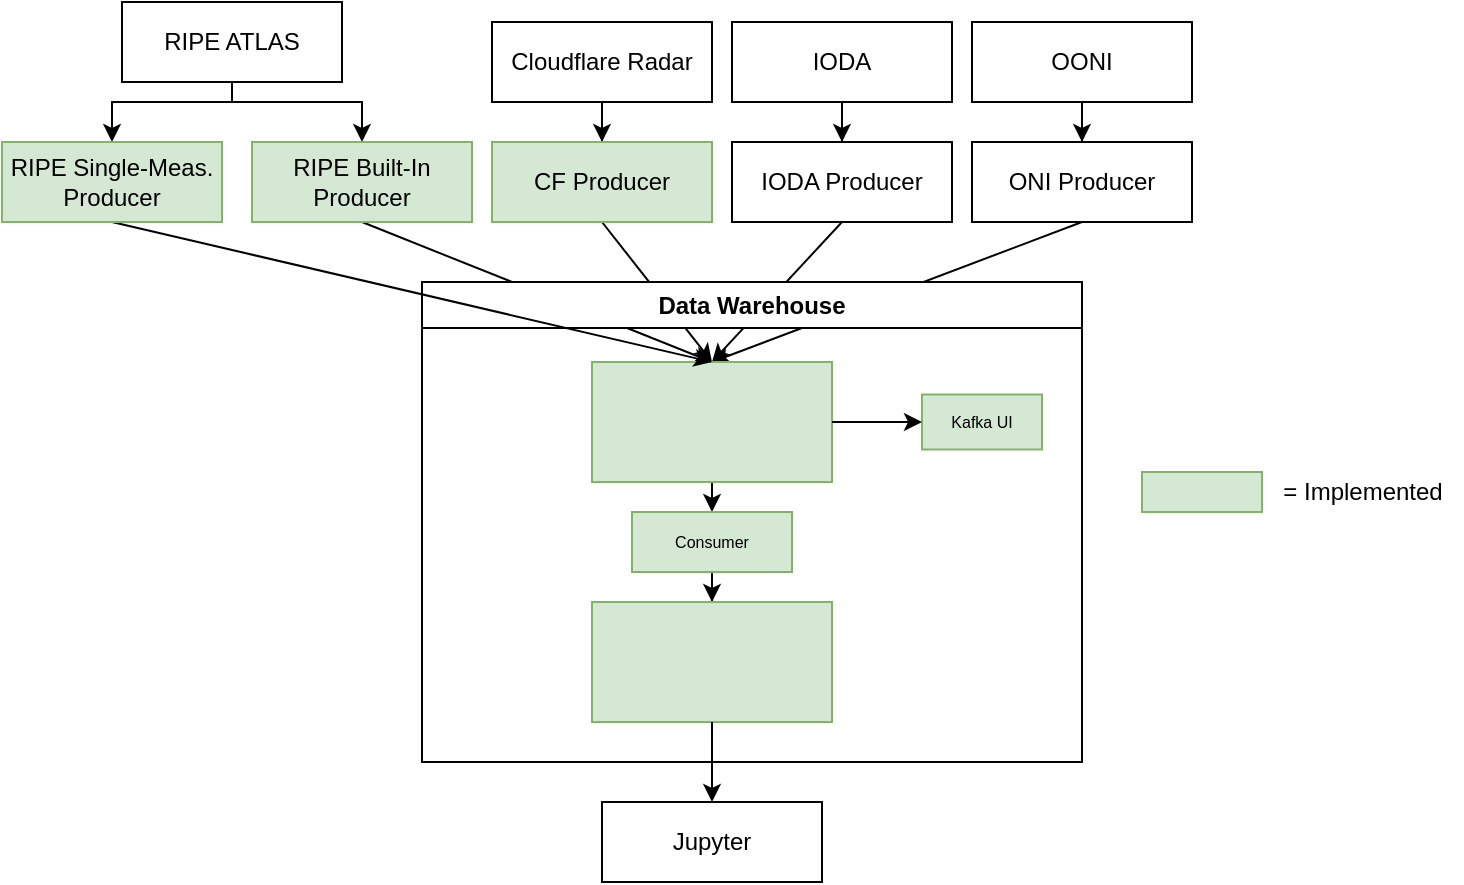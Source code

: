 <mxfile version="24.4.0" type="device">
  <diagram name="Seite-1" id="Ga2HK0S5XOBphtDbI6z4">
    <mxGraphModel dx="1587" dy="428" grid="1" gridSize="10" guides="1" tooltips="1" connect="1" arrows="1" fold="1" page="1" pageScale="1" pageWidth="827" pageHeight="1169" background="#ffffff" math="0" shadow="0">
      <root>
        <mxCell id="0" />
        <mxCell id="1" parent="0" />
        <mxCell id="ap5yewTeoCsCZs6nf5lp-1" value="" style="edgeStyle=orthogonalEdgeStyle;rounded=0;orthogonalLoop=1;jettySize=auto;html=1;" parent="1" source="ap5yewTeoCsCZs6nf5lp-2" target="ap5yewTeoCsCZs6nf5lp-10" edge="1">
          <mxGeometry relative="1" as="geometry">
            <Array as="points">
              <mxPoint x="15" y="180" />
              <mxPoint x="80" y="180" />
            </Array>
          </mxGeometry>
        </mxCell>
        <mxCell id="ap5yewTeoCsCZs6nf5lp-35" style="edgeStyle=orthogonalEdgeStyle;rounded=0;orthogonalLoop=1;jettySize=auto;html=1;exitX=0.5;exitY=1;exitDx=0;exitDy=0;entryX=0.5;entryY=0;entryDx=0;entryDy=0;" parent="1" source="ap5yewTeoCsCZs6nf5lp-2" target="ap5yewTeoCsCZs6nf5lp-33" edge="1">
          <mxGeometry relative="1" as="geometry">
            <Array as="points">
              <mxPoint x="15" y="180" />
              <mxPoint x="-45" y="180" />
            </Array>
          </mxGeometry>
        </mxCell>
        <mxCell id="ap5yewTeoCsCZs6nf5lp-2" value="RIPE ATLAS" style="rounded=0;whiteSpace=wrap;html=1;" parent="1" vertex="1">
          <mxGeometry x="-40" y="130" width="110" height="40" as="geometry" />
        </mxCell>
        <mxCell id="ap5yewTeoCsCZs6nf5lp-3" value="" style="edgeStyle=orthogonalEdgeStyle;rounded=0;orthogonalLoop=1;jettySize=auto;html=1;" parent="1" source="ap5yewTeoCsCZs6nf5lp-4" target="ap5yewTeoCsCZs6nf5lp-12" edge="1">
          <mxGeometry relative="1" as="geometry" />
        </mxCell>
        <mxCell id="ap5yewTeoCsCZs6nf5lp-4" value="Cloudflare Radar" style="rounded=0;whiteSpace=wrap;html=1;" parent="1" vertex="1">
          <mxGeometry x="145" y="140" width="110" height="40" as="geometry" />
        </mxCell>
        <mxCell id="ap5yewTeoCsCZs6nf5lp-5" value="" style="edgeStyle=orthogonalEdgeStyle;rounded=0;orthogonalLoop=1;jettySize=auto;html=1;" parent="1" source="ap5yewTeoCsCZs6nf5lp-6" target="ap5yewTeoCsCZs6nf5lp-14" edge="1">
          <mxGeometry relative="1" as="geometry" />
        </mxCell>
        <mxCell id="ap5yewTeoCsCZs6nf5lp-6" value="IODA" style="rounded=0;whiteSpace=wrap;html=1;" parent="1" vertex="1">
          <mxGeometry x="265" y="140" width="110" height="40" as="geometry" />
        </mxCell>
        <mxCell id="ap5yewTeoCsCZs6nf5lp-7" value="" style="edgeStyle=orthogonalEdgeStyle;rounded=0;orthogonalLoop=1;jettySize=auto;html=1;" parent="1" source="ap5yewTeoCsCZs6nf5lp-8" target="ap5yewTeoCsCZs6nf5lp-16" edge="1">
          <mxGeometry relative="1" as="geometry" />
        </mxCell>
        <mxCell id="ap5yewTeoCsCZs6nf5lp-8" value="OONI" style="rounded=0;whiteSpace=wrap;html=1;" parent="1" vertex="1">
          <mxGeometry x="385" y="140" width="110" height="40" as="geometry" />
        </mxCell>
        <mxCell id="ap5yewTeoCsCZs6nf5lp-9" style="rounded=0;orthogonalLoop=1;jettySize=auto;html=1;exitX=0.5;exitY=1;exitDx=0;exitDy=0;entryX=0.5;entryY=0;entryDx=0;entryDy=0;" parent="1" source="ap5yewTeoCsCZs6nf5lp-10" target="ap5yewTeoCsCZs6nf5lp-19" edge="1">
          <mxGeometry relative="1" as="geometry" />
        </mxCell>
        <mxCell id="ap5yewTeoCsCZs6nf5lp-10" value="RIPE Built-In&lt;div&gt;Producer&lt;/div&gt;" style="rounded=0;whiteSpace=wrap;html=1;fillColor=#d5e8d4;strokeColor=#82b366;" parent="1" vertex="1">
          <mxGeometry x="25" y="200" width="110" height="40" as="geometry" />
        </mxCell>
        <mxCell id="ap5yewTeoCsCZs6nf5lp-11" style="rounded=0;orthogonalLoop=1;jettySize=auto;html=1;exitX=0.5;exitY=1;exitDx=0;exitDy=0;entryX=0.5;entryY=0;entryDx=0;entryDy=0;" parent="1" source="ap5yewTeoCsCZs6nf5lp-12" target="ap5yewTeoCsCZs6nf5lp-19" edge="1">
          <mxGeometry relative="1" as="geometry" />
        </mxCell>
        <mxCell id="ap5yewTeoCsCZs6nf5lp-12" value="CF Producer" style="rounded=0;whiteSpace=wrap;html=1;fillColor=#d5e8d4;strokeColor=#82b366;" parent="1" vertex="1">
          <mxGeometry x="145" y="200" width="110" height="40" as="geometry" />
        </mxCell>
        <mxCell id="ap5yewTeoCsCZs6nf5lp-13" style="rounded=0;orthogonalLoop=1;jettySize=auto;html=1;exitX=0.5;exitY=1;exitDx=0;exitDy=0;entryX=0.5;entryY=0;entryDx=0;entryDy=0;" parent="1" source="ap5yewTeoCsCZs6nf5lp-14" target="ap5yewTeoCsCZs6nf5lp-19" edge="1">
          <mxGeometry relative="1" as="geometry" />
        </mxCell>
        <mxCell id="ap5yewTeoCsCZs6nf5lp-14" value="IODA Producer" style="rounded=0;whiteSpace=wrap;html=1;" parent="1" vertex="1">
          <mxGeometry x="265" y="200" width="110" height="40" as="geometry" />
        </mxCell>
        <mxCell id="ap5yewTeoCsCZs6nf5lp-15" style="rounded=0;orthogonalLoop=1;jettySize=auto;html=1;exitX=0.5;exitY=1;exitDx=0;exitDy=0;entryX=0.5;entryY=0;entryDx=0;entryDy=0;" parent="1" source="ap5yewTeoCsCZs6nf5lp-16" target="ap5yewTeoCsCZs6nf5lp-19" edge="1">
          <mxGeometry relative="1" as="geometry" />
        </mxCell>
        <mxCell id="ap5yewTeoCsCZs6nf5lp-16" value="ONI Producer" style="rounded=0;whiteSpace=wrap;html=1;" parent="1" vertex="1">
          <mxGeometry x="385" y="200" width="110" height="40" as="geometry" />
        </mxCell>
        <mxCell id="ap5yewTeoCsCZs6nf5lp-17" value="Data Warehouse" style="swimlane;whiteSpace=wrap;html=1;align=center;" parent="1" vertex="1">
          <mxGeometry x="110" y="270" width="330" height="240" as="geometry">
            <mxRectangle x="110" y="260" width="130" height="30" as="alternateBounds" />
          </mxGeometry>
        </mxCell>
        <mxCell id="ap5yewTeoCsCZs6nf5lp-18" style="edgeStyle=orthogonalEdgeStyle;rounded=0;orthogonalLoop=1;jettySize=auto;html=1;exitX=0.5;exitY=1;exitDx=0;exitDy=0;entryX=0.5;entryY=0;entryDx=0;entryDy=0;" parent="ap5yewTeoCsCZs6nf5lp-17" source="ap5yewTeoCsCZs6nf5lp-19" target="ap5yewTeoCsCZs6nf5lp-21" edge="1">
          <mxGeometry relative="1" as="geometry" />
        </mxCell>
        <mxCell id="ap5yewTeoCsCZs6nf5lp-19" value="" style="rounded=0;whiteSpace=wrap;html=1;fillColor=#d5e8d4;strokeColor=#82b366;" parent="ap5yewTeoCsCZs6nf5lp-17" vertex="1">
          <mxGeometry x="85" y="40" width="120" height="60" as="geometry" />
        </mxCell>
        <mxCell id="ap5yewTeoCsCZs6nf5lp-20" value="" style="edgeStyle=orthogonalEdgeStyle;rounded=0;orthogonalLoop=1;jettySize=auto;html=1;" parent="ap5yewTeoCsCZs6nf5lp-17" source="ap5yewTeoCsCZs6nf5lp-21" target="ap5yewTeoCsCZs6nf5lp-26" edge="1">
          <mxGeometry relative="1" as="geometry" />
        </mxCell>
        <mxCell id="ap5yewTeoCsCZs6nf5lp-21" value="Consumer" style="rounded=0;whiteSpace=wrap;html=1;fontSize=8;fillColor=#d5e8d4;strokeColor=#82b366;" parent="ap5yewTeoCsCZs6nf5lp-17" vertex="1">
          <mxGeometry x="105" y="115" width="80" height="30" as="geometry" />
        </mxCell>
        <mxCell id="ap5yewTeoCsCZs6nf5lp-22" value="Kafka UI" style="rounded=0;whiteSpace=wrap;html=1;fontSize=8;fillColor=#d5e8d4;strokeColor=#82b366;" parent="ap5yewTeoCsCZs6nf5lp-17" vertex="1">
          <mxGeometry x="250" y="56.25" width="60" height="27.5" as="geometry" />
        </mxCell>
        <mxCell id="ap5yewTeoCsCZs6nf5lp-23" style="edgeStyle=orthogonalEdgeStyle;rounded=0;orthogonalLoop=1;jettySize=auto;html=1;exitX=1;exitY=0.5;exitDx=0;exitDy=0;entryX=0;entryY=0.5;entryDx=0;entryDy=0;" parent="ap5yewTeoCsCZs6nf5lp-17" source="ap5yewTeoCsCZs6nf5lp-19" target="ap5yewTeoCsCZs6nf5lp-22" edge="1">
          <mxGeometry relative="1" as="geometry" />
        </mxCell>
        <mxCell id="ap5yewTeoCsCZs6nf5lp-24" value="" style="shape=image;verticalLabelPosition=bottom;labelBackgroundColor=default;verticalAlign=top;aspect=fixed;imageAspect=0;image=https://www.ovhcloud.com/sites/default/files/styles/text_media_horizontal/public/2021-09/ECX-1909_Hero_Kafka_600x400%402x-1.png;fillColor=#d5e8d4;strokeColor=#82b366;" parent="ap5yewTeoCsCZs6nf5lp-17" vertex="1">
          <mxGeometry x="90" y="48.73" width="110" height="42.54" as="geometry" />
        </mxCell>
        <mxCell id="ap5yewTeoCsCZs6nf5lp-25" value="" style="group;fillColor=#d5e8d4;strokeColor=#82b366;container=0;" parent="ap5yewTeoCsCZs6nf5lp-17" vertex="1" connectable="0">
          <mxGeometry x="85" y="160" width="120" height="60" as="geometry" />
        </mxCell>
        <mxCell id="ap5yewTeoCsCZs6nf5lp-26" value="" style="rounded=0;whiteSpace=wrap;html=1;fillColor=#d5e8d4;strokeColor=#82b366;" parent="ap5yewTeoCsCZs6nf5lp-17" vertex="1">
          <mxGeometry x="85" y="160" width="120" height="60" as="geometry" />
        </mxCell>
        <mxCell id="ap5yewTeoCsCZs6nf5lp-27" value="" style="shape=image;verticalLabelPosition=bottom;labelBackgroundColor=default;verticalAlign=top;aspect=fixed;imageAspect=0;image=https://duckdb.org/images/logo-dl/DuckDB_Logo-horizontal.svg;" parent="ap5yewTeoCsCZs6nf5lp-17" vertex="1">
          <mxGeometry x="96" y="175.27" width="104" height="29.46" as="geometry" />
        </mxCell>
        <mxCell id="ap5yewTeoCsCZs6nf5lp-28" value="Jupyter" style="rounded=0;whiteSpace=wrap;html=1;" parent="1" vertex="1">
          <mxGeometry x="200" y="530" width="110" height="40" as="geometry" />
        </mxCell>
        <mxCell id="ap5yewTeoCsCZs6nf5lp-29" style="edgeStyle=orthogonalEdgeStyle;rounded=0;orthogonalLoop=1;jettySize=auto;html=1;exitX=0.5;exitY=1;exitDx=0;exitDy=0;entryX=0.5;entryY=0;entryDx=0;entryDy=0;" parent="1" source="ap5yewTeoCsCZs6nf5lp-26" target="ap5yewTeoCsCZs6nf5lp-28" edge="1">
          <mxGeometry relative="1" as="geometry" />
        </mxCell>
        <mxCell id="ap5yewTeoCsCZs6nf5lp-30" value="" style="rounded=0;whiteSpace=wrap;html=1;fillColor=#d5e8d4;strokeColor=#82b366;" parent="1" vertex="1">
          <mxGeometry x="470" y="365" width="60" height="20" as="geometry" />
        </mxCell>
        <mxCell id="ap5yewTeoCsCZs6nf5lp-31" value="= Implemented" style="text;html=1;align=center;verticalAlign=middle;resizable=0;points=[];autosize=1;strokeColor=none;fillColor=none;" parent="1" vertex="1">
          <mxGeometry x="530" y="360" width="100" height="30" as="geometry" />
        </mxCell>
        <mxCell id="ap5yewTeoCsCZs6nf5lp-36" style="rounded=0;orthogonalLoop=1;jettySize=auto;html=1;exitX=0.5;exitY=1;exitDx=0;exitDy=0;entryX=0.5;entryY=0;entryDx=0;entryDy=0;" parent="1" source="ap5yewTeoCsCZs6nf5lp-33" target="ap5yewTeoCsCZs6nf5lp-19" edge="1">
          <mxGeometry relative="1" as="geometry" />
        </mxCell>
        <mxCell id="ap5yewTeoCsCZs6nf5lp-33" value="RIPE Single-Meas.&lt;div&gt;Producer&lt;/div&gt;" style="rounded=0;whiteSpace=wrap;html=1;fillColor=#d5e8d4;strokeColor=#82b366;" parent="1" vertex="1">
          <mxGeometry x="-100" y="200" width="110" height="40" as="geometry" />
        </mxCell>
      </root>
    </mxGraphModel>
  </diagram>
</mxfile>
